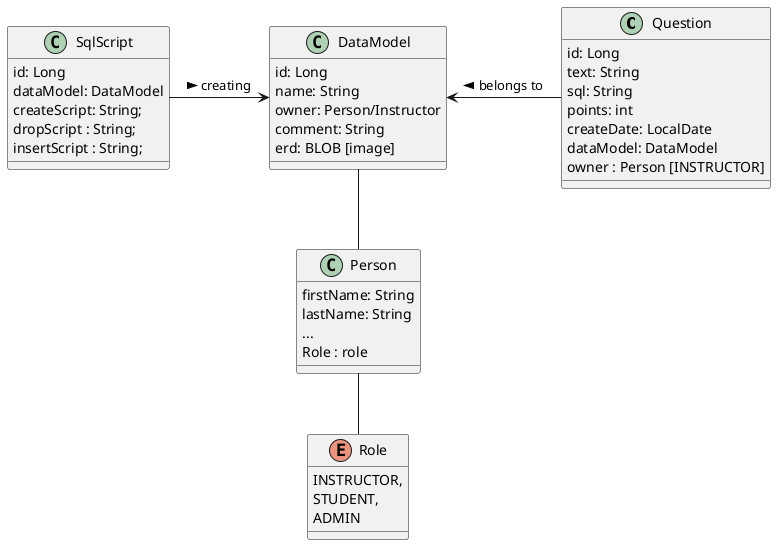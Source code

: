 @startuml

class Question {
  id: Long
  text: String
  sql: String
  points: int
  createDate: LocalDate
  dataModel: DataModel
  owner : Person [INSTRUCTOR]
}

class DataModel {
  id: Long
  name: String
  owner: Person/Instructor
  comment: String
  erd: BLOB [image]
}

class SqlScript {
  id: Long
  dataModel: DataModel
  createScript: String;
  dropScript : String;
  insertScript : String;
}

class Person {
  firstName: String
  lastName: String
  ...
  Role : role
}

enum Role {
  INSTRUCTOR,
  STUDENT,
  ADMIN
}

SqlScript -right-> DataModel : "creating >"
Question -left-> DataModel : "belongs to >"
Role -up- Person
DataModel -down- Person
@enduml